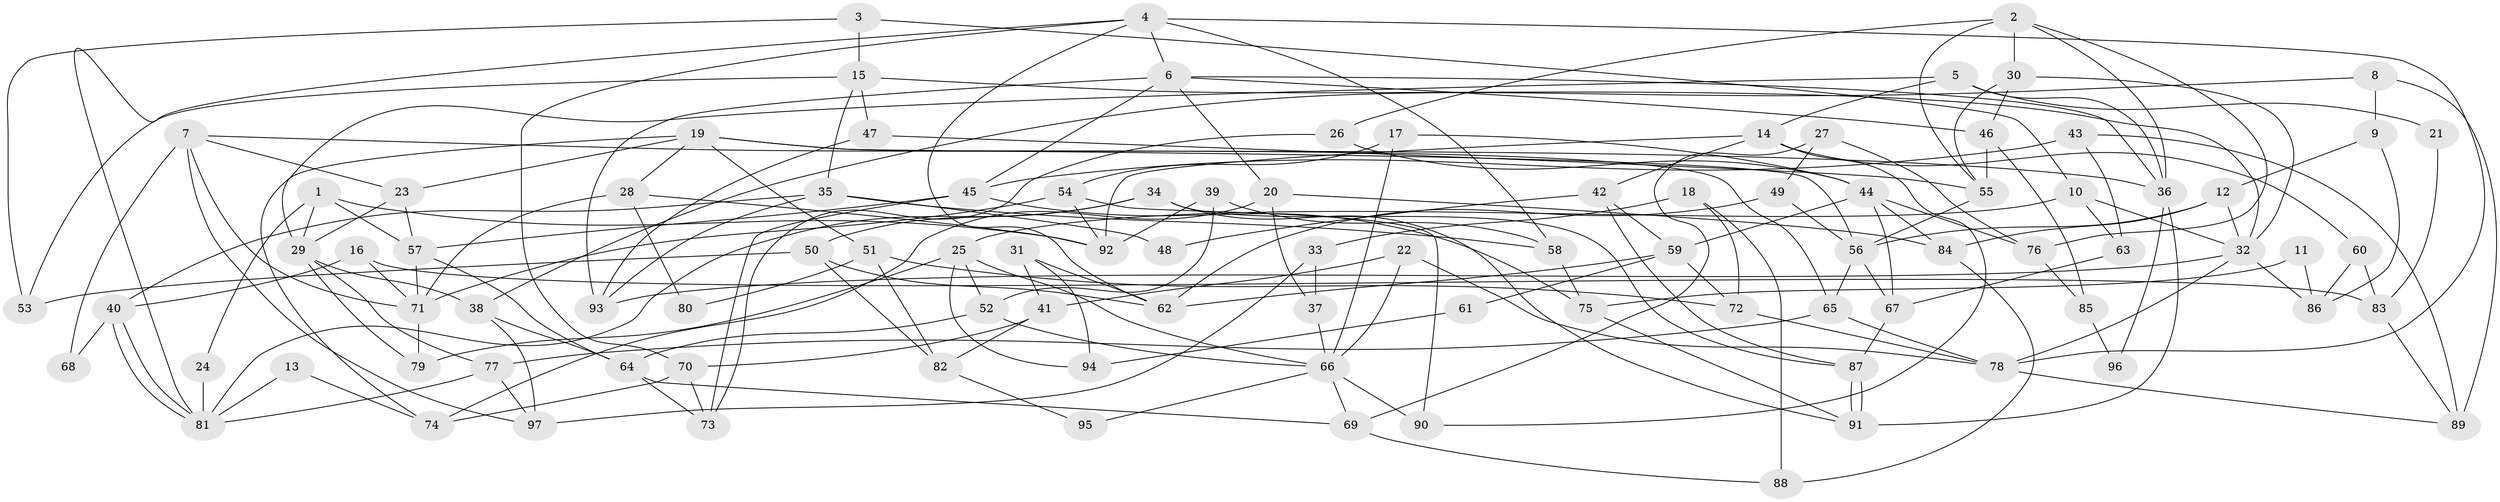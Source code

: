 // coarse degree distribution, {4: 0.3050847457627119, 5: 0.2711864406779661, 6: 0.1016949152542373, 7: 0.13559322033898305, 3: 0.0847457627118644, 2: 0.03389830508474576, 8: 0.05084745762711865, 9: 0.01694915254237288}
// Generated by graph-tools (version 1.1) at 2025/41/03/06/25 10:41:56]
// undirected, 97 vertices, 194 edges
graph export_dot {
graph [start="1"]
  node [color=gray90,style=filled];
  1;
  2;
  3;
  4;
  5;
  6;
  7;
  8;
  9;
  10;
  11;
  12;
  13;
  14;
  15;
  16;
  17;
  18;
  19;
  20;
  21;
  22;
  23;
  24;
  25;
  26;
  27;
  28;
  29;
  30;
  31;
  32;
  33;
  34;
  35;
  36;
  37;
  38;
  39;
  40;
  41;
  42;
  43;
  44;
  45;
  46;
  47;
  48;
  49;
  50;
  51;
  52;
  53;
  54;
  55;
  56;
  57;
  58;
  59;
  60;
  61;
  62;
  63;
  64;
  65;
  66;
  67;
  68;
  69;
  70;
  71;
  72;
  73;
  74;
  75;
  76;
  77;
  78;
  79;
  80;
  81;
  82;
  83;
  84;
  85;
  86;
  87;
  88;
  89;
  90;
  91;
  92;
  93;
  94;
  95;
  96;
  97;
  1 -- 57;
  1 -- 29;
  1 -- 24;
  1 -- 92;
  2 -- 30;
  2 -- 55;
  2 -- 26;
  2 -- 36;
  2 -- 76;
  3 -- 15;
  3 -- 10;
  3 -- 53;
  4 -- 78;
  4 -- 81;
  4 -- 6;
  4 -- 58;
  4 -- 62;
  4 -- 70;
  5 -- 14;
  5 -- 36;
  5 -- 21;
  5 -- 29;
  6 -- 36;
  6 -- 20;
  6 -- 45;
  6 -- 46;
  6 -- 93;
  7 -- 71;
  7 -- 36;
  7 -- 23;
  7 -- 68;
  7 -- 97;
  8 -- 38;
  8 -- 9;
  8 -- 89;
  9 -- 86;
  9 -- 12;
  10 -- 32;
  10 -- 25;
  10 -- 63;
  11 -- 86;
  11 -- 75;
  12 -- 56;
  12 -- 32;
  12 -- 84;
  13 -- 81;
  13 -- 74;
  14 -- 90;
  14 -- 92;
  14 -- 42;
  14 -- 60;
  15 -- 47;
  15 -- 35;
  15 -- 32;
  15 -- 53;
  16 -- 40;
  16 -- 71;
  16 -- 83;
  17 -- 44;
  17 -- 66;
  17 -- 54;
  18 -- 33;
  18 -- 88;
  18 -- 72;
  19 -- 28;
  19 -- 23;
  19 -- 51;
  19 -- 56;
  19 -- 65;
  19 -- 74;
  20 -- 74;
  20 -- 37;
  20 -- 84;
  21 -- 83;
  22 -- 78;
  22 -- 66;
  22 -- 41;
  23 -- 57;
  23 -- 29;
  24 -- 81;
  25 -- 52;
  25 -- 79;
  25 -- 66;
  25 -- 94;
  26 -- 44;
  26 -- 73;
  27 -- 49;
  27 -- 76;
  27 -- 69;
  28 -- 92;
  28 -- 71;
  28 -- 80;
  29 -- 38;
  29 -- 77;
  29 -- 79;
  30 -- 55;
  30 -- 32;
  30 -- 46;
  31 -- 62;
  31 -- 41;
  31 -- 94;
  32 -- 78;
  32 -- 86;
  32 -- 93;
  33 -- 37;
  33 -- 97;
  34 -- 81;
  34 -- 87;
  34 -- 50;
  34 -- 91;
  35 -- 93;
  35 -- 58;
  35 -- 40;
  35 -- 48;
  36 -- 91;
  36 -- 96;
  37 -- 66;
  38 -- 97;
  38 -- 64;
  39 -- 58;
  39 -- 52;
  39 -- 92;
  40 -- 81;
  40 -- 81;
  40 -- 68;
  41 -- 82;
  41 -- 70;
  42 -- 59;
  42 -- 48;
  42 -- 87;
  43 -- 63;
  43 -- 45;
  43 -- 89;
  44 -- 59;
  44 -- 84;
  44 -- 67;
  44 -- 76;
  45 -- 73;
  45 -- 57;
  45 -- 75;
  46 -- 55;
  46 -- 85;
  47 -- 93;
  47 -- 55;
  49 -- 62;
  49 -- 56;
  50 -- 53;
  50 -- 62;
  50 -- 82;
  51 -- 72;
  51 -- 80;
  51 -- 82;
  52 -- 64;
  52 -- 66;
  54 -- 92;
  54 -- 71;
  54 -- 90;
  55 -- 56;
  56 -- 67;
  56 -- 65;
  57 -- 64;
  57 -- 71;
  58 -- 75;
  59 -- 62;
  59 -- 72;
  59 -- 61;
  60 -- 83;
  60 -- 86;
  61 -- 94;
  63 -- 67;
  64 -- 73;
  64 -- 69;
  65 -- 77;
  65 -- 78;
  66 -- 69;
  66 -- 90;
  66 -- 95;
  67 -- 87;
  69 -- 88;
  70 -- 73;
  70 -- 74;
  71 -- 79;
  72 -- 78;
  75 -- 91;
  76 -- 85;
  77 -- 81;
  77 -- 97;
  78 -- 89;
  82 -- 95;
  83 -- 89;
  84 -- 88;
  85 -- 96;
  87 -- 91;
  87 -- 91;
}
